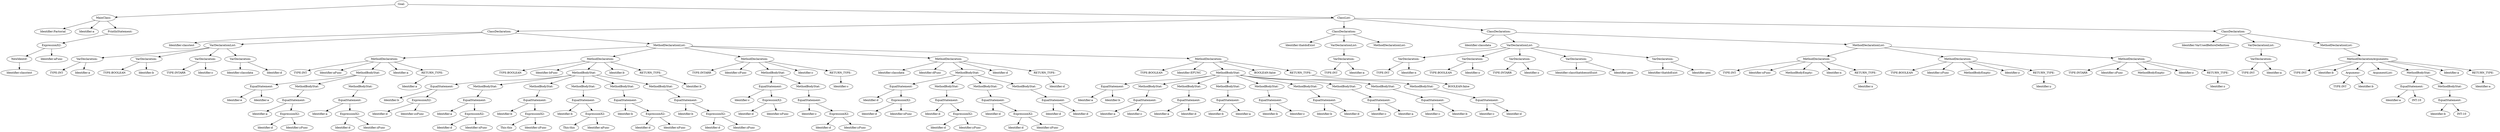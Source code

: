 digraph {
n0 [label="Goal:"];
n1 [label="MainClass:"];
n2 [label="Identifier:Factorial"];
n1 -> n2
n3 [label="Identifier:a"];
n1 -> n3
n4 [label="PrintlnStatement:"];
n5 [label="ExpressionX2:"];
n6 [label="NewIdentif:"];
n7 [label="Identifier:classtest"];
n6 -> n7
n5 -> n6
n8 [label="Identifier:aFunc"];
n5 -> n8
n4 -> n5
n1 -> n4
n0 -> n1
n9 [label="ClassList:"];
n10 [label="ClassDeclaration:"];
n11 [label="Identifier:classtest"];
n10 -> n11
n12 [label="VarDeclarationList:"];
n13 [label="VarDeclaration:"];
n14 [label="TYPE:INT"];
n13 -> n14
n15 [label="Identifier:a"];
n13 -> n15
n12 -> n13
n16 [label="VarDeclaration:"];
n17 [label="TYPE:BOOLEAN"];
n16 -> n17
n18 [label="Identifier:b"];
n16 -> n18
n12 -> n16
n19 [label="VarDeclaration:"];
n20 [label="TYPE:INTARR"];
n19 -> n20
n21 [label="Identifier:c"];
n19 -> n21
n12 -> n19
n22 [label="VarDeclaration:"];
n23 [label="Identifier:classdata"];
n22 -> n23
n24 [label="Identifier:d"];
n22 -> n24
n12 -> n22
n10 -> n12
n25 [label="MethodDeclarationList:"];
n26 [label="MethodDeclaration:"];
n27 [label="TYPE:INT"];
n26 -> n27
n28 [label="Identifier:aFunc"];
n26 -> n28
n29 [label="MethodBodyStat:"];
n30 [label="EqualStatement:"];
n31 [label="Identifier:e"];
n30 -> n31
n32 [label="Identifier:a"];
n30 -> n32
n29 -> n30
n33 [label="MethodBodyStat:"];
n34 [label="EqualStatement:"];
n35 [label="Identifier:a"];
n34 -> n35
n36 [label="ExpressionX2:"];
n37 [label="Identifier:d"];
n36 -> n37
n38 [label="Identifier:yFunc"];
n36 -> n38
n34 -> n36
n33 -> n34
n29 -> n33
n39 [label="MethodBodyStat:"];
n40 [label="EqualStatement:"];
n41 [label="Identifier:a"];
n40 -> n41
n42 [label="ExpressionX2:"];
n43 [label="Identifier:d"];
n42 -> n43
n44 [label="Identifier:zFunc"];
n42 -> n44
n40 -> n42
n39 -> n40
n29 -> n39
n26 -> n29
n45 [label="Identifier:a"];
n26 -> n45
n46 [label="RETURN_TYPE:"];
n47 [label="Identifier:a"];
n46 -> n47
n26 -> n46
n25 -> n26
n48 [label="MethodDeclaration:"];
n49 [label="TYPE:BOOLEAN"];
n48 -> n49
n50 [label="Identifier:bFunc"];
n48 -> n50
n51 [label="MethodBodyStat:"];
n52 [label="EqualStatement:"];
n53 [label="Identifier:b"];
n52 -> n53
n54 [label="ExpressionX2:"];
n55 [label="Identifier:d"];
n54 -> n55
n56 [label="Identifier:zzFunc"];
n54 -> n56
n52 -> n54
n51 -> n52
n57 [label="MethodBodyStat:"];
n58 [label="EqualStatement:"];
n59 [label="Identifier:a"];
n58 -> n59
n60 [label="ExpressionX2:"];
n61 [label="Identifier:d"];
n60 -> n61
n62 [label="Identifier:xFunc"];
n60 -> n62
n58 -> n60
n57 -> n58
n51 -> n57
n63 [label="MethodBodyStat:"];
n64 [label="EqualStatement:"];
n65 [label="Identifier:b"];
n64 -> n65
n66 [label="ExpressionX2:"];
n67 [label="This:this"];
n66 -> n67
n68 [label="Identifier:zFunc"];
n66 -> n68
n64 -> n66
n63 -> n64
n51 -> n63
n69 [label="MethodBodyStat:"];
n70 [label="EqualStatement:"];
n71 [label="Identifier:b"];
n70 -> n71
n72 [label="ExpressionX2:"];
n73 [label="This:this"];
n72 -> n73
n74 [label="Identifier:aFunc"];
n72 -> n74
n70 -> n72
n69 -> n70
n51 -> n69
n75 [label="MethodBodyStat:"];
n76 [label="EqualStatement:"];
n77 [label="Identifier:b"];
n76 -> n77
n78 [label="ExpressionX2:"];
n79 [label="Identifier:d"];
n78 -> n79
n80 [label="Identifier:xFunc"];
n78 -> n80
n76 -> n78
n75 -> n76
n51 -> n75
n81 [label="MethodBodyStat:"];
n82 [label="EqualStatement:"];
n83 [label="Identifier:b"];
n82 -> n83
n84 [label="ExpressionX2:"];
n85 [label="Identifier:d"];
n84 -> n85
n86 [label="Identifier:zFunc"];
n84 -> n86
n82 -> n84
n81 -> n82
n51 -> n81
n48 -> n51
n87 [label="Identifier:b"];
n48 -> n87
n88 [label="RETURN_TYPE:"];
n89 [label="Identifier:b"];
n88 -> n89
n48 -> n88
n25 -> n48
n90 [label="MethodDeclaration:"];
n91 [label="TYPE:INTARR"];
n90 -> n91
n92 [label="Identifier:cFunc"];
n90 -> n92
n93 [label="MethodBodyStat:"];
n94 [label="EqualStatement:"];
n95 [label="Identifier:c"];
n94 -> n95
n96 [label="ExpressionX2:"];
n97 [label="Identifier:d"];
n96 -> n97
n98 [label="Identifier:xFunc"];
n96 -> n98
n94 -> n96
n93 -> n94
n99 [label="MethodBodyStat:"];
n100 [label="EqualStatement:"];
n101 [label="Identifier:c"];
n100 -> n101
n102 [label="ExpressionX2:"];
n103 [label="Identifier:d"];
n102 -> n103
n104 [label="Identifier:yFunc"];
n102 -> n104
n100 -> n102
n99 -> n100
n93 -> n99
n90 -> n93
n105 [label="Identifier:c"];
n90 -> n105
n106 [label="RETURN_TYPE:"];
n107 [label="Identifier:c"];
n106 -> n107
n90 -> n106
n25 -> n90
n108 [label="MethodDeclaration:"];
n109 [label="Identifier:classdata"];
n108 -> n109
n110 [label="Identifier:dFunc"];
n108 -> n110
n111 [label="MethodBodyStat:"];
n112 [label="EqualStatement:"];
n113 [label="Identifier:d"];
n112 -> n113
n114 [label="ExpressionX2:"];
n115 [label="Identifier:d"];
n114 -> n115
n116 [label="Identifier:xFunc"];
n114 -> n116
n112 -> n114
n111 -> n112
n117 [label="MethodBodyStat:"];
n118 [label="EqualStatement:"];
n119 [label="Identifier:d"];
n118 -> n119
n120 [label="ExpressionX2:"];
n121 [label="Identifier:d"];
n120 -> n121
n122 [label="Identifier:yFunc"];
n120 -> n122
n118 -> n120
n117 -> n118
n111 -> n117
n123 [label="MethodBodyStat:"];
n124 [label="EqualStatement:"];
n125 [label="Identifier:d"];
n124 -> n125
n126 [label="ExpressionX2:"];
n127 [label="Identifier:d"];
n126 -> n127
n128 [label="Identifier:zFunc"];
n126 -> n128
n124 -> n126
n123 -> n124
n111 -> n123
n129 [label="MethodBodyStat:"];
n130 [label="EqualStatement:"];
n131 [label="Identifier:d"];
n130 -> n131
n132 [label="Identifier:d"];
n130 -> n132
n129 -> n130
n111 -> n129
n108 -> n111
n133 [label="Identifier:d"];
n108 -> n133
n134 [label="RETURN_TYPE:"];
n135 [label="Identifier:d"];
n134 -> n135
n108 -> n134
n25 -> n108
n136 [label="MethodDeclaration:"];
n137 [label="TYPE:BOOLEAN"];
n136 -> n137
n138 [label="Identifier:EFUNC"];
n136 -> n138
n139 [label="MethodBodyStat:"];
n140 [label="EqualStatement:"];
n141 [label="Identifier:a"];
n140 -> n141
n142 [label="Identifier:b"];
n140 -> n142
n139 -> n140
n143 [label="MethodBodyStat:"];
n144 [label="EqualStatement:"];
n145 [label="Identifier:a"];
n144 -> n145
n146 [label="Identifier:c"];
n144 -> n146
n143 -> n144
n139 -> n143
n147 [label="MethodBodyStat:"];
n148 [label="EqualStatement:"];
n149 [label="Identifier:a"];
n148 -> n149
n150 [label="Identifier:d"];
n148 -> n150
n147 -> n148
n139 -> n147
n151 [label="MethodBodyStat:"];
n152 [label="EqualStatement:"];
n153 [label="Identifier:b"];
n152 -> n153
n154 [label="Identifier:a"];
n152 -> n154
n151 -> n152
n139 -> n151
n155 [label="MethodBodyStat:"];
n156 [label="EqualStatement:"];
n157 [label="Identifier:b"];
n156 -> n157
n158 [label="Identifier:c"];
n156 -> n158
n155 -> n156
n139 -> n155
n159 [label="MethodBodyStat:"];
n160 [label="EqualStatement:"];
n161 [label="Identifier:b"];
n160 -> n161
n162 [label="Identifier:d"];
n160 -> n162
n159 -> n160
n139 -> n159
n163 [label="MethodBodyStat:"];
n164 [label="EqualStatement:"];
n165 [label="Identifier:c"];
n164 -> n165
n166 [label="Identifier:a"];
n164 -> n166
n163 -> n164
n139 -> n163
n167 [label="MethodBodyStat:"];
n168 [label="EqualStatement:"];
n169 [label="Identifier:c"];
n168 -> n169
n170 [label="Identifier:b"];
n168 -> n170
n167 -> n168
n139 -> n167
n171 [label="MethodBodyStat:"];
n172 [label="EqualStatement:"];
n173 [label="Identifier:c"];
n172 -> n173
n174 [label="Identifier:d"];
n172 -> n174
n171 -> n172
n139 -> n171
n136 -> n139
n175 [label="BOOLEAN:false"];
n136 -> n175
n176 [label="RETURN_TYPE:"];
n177 [label="BOOLEAN:false"];
n176 -> n177
n136 -> n176
n25 -> n136
n10 -> n25
n9 -> n10
n178 [label="ClassDeclaration:"];
n179 [label="Identifier:thatdoExist"];
n178 -> n179
n180 [label="VarDeclarationList:"];
n181 [label="VarDeclaration:"];
n182 [label="TYPE:INT"];
n181 -> n182
n183 [label="Identifier:a"];
n181 -> n183
n180 -> n181
n178 -> n180
n184 [label="MethodDeclarationList:"];
n178 -> n184
n9 -> n178
n185 [label="ClassDeclaration:"];
n186 [label="Identifier:classdata"];
n185 -> n186
n187 [label="VarDeclarationList:"];
n188 [label="VarDeclaration:"];
n189 [label="TYPE:INT"];
n188 -> n189
n190 [label="Identifier:x"];
n188 -> n190
n187 -> n188
n191 [label="VarDeclaration:"];
n192 [label="TYPE:BOOLEAN"];
n191 -> n192
n193 [label="Identifier:y"];
n191 -> n193
n187 -> n191
n194 [label="VarDeclaration:"];
n195 [label="TYPE:INTARR"];
n194 -> n195
n196 [label="Identifier:z"];
n194 -> n196
n187 -> n194
n197 [label="VarDeclaration:"];
n198 [label="Identifier:classthatdoesntExist"];
n197 -> n198
n199 [label="Identifier:pem"];
n197 -> n199
n187 -> n197
n200 [label="VarDeclaration:"];
n201 [label="Identifier:thatdoExist"];
n200 -> n201
n202 [label="Identifier:pen"];
n200 -> n202
n187 -> n200
n185 -> n187
n203 [label="MethodDeclarationList:"];
n204 [label="MethodDeclaration:"];
n205 [label="TYPE:INT"];
n204 -> n205
n206 [label="Identifier:xFunc"];
n204 -> n206
n207 [label="MethodBodyEmpty:"];
n204 -> n207
n208 [label="Identifier:x"];
n204 -> n208
n209 [label="RETURN_TYPE:"];
n210 [label="Identifier:x"];
n209 -> n210
n204 -> n209
n203 -> n204
n211 [label="MethodDeclaration:"];
n212 [label="TYPE:BOOLEAN"];
n211 -> n212
n213 [label="Identifier:yFunc"];
n211 -> n213
n214 [label="MethodBodyEmpty:"];
n211 -> n214
n215 [label="Identifier:y"];
n211 -> n215
n216 [label="RETURN_TYPE:"];
n217 [label="Identifier:y"];
n216 -> n217
n211 -> n216
n203 -> n211
n218 [label="MethodDeclaration:"];
n219 [label="TYPE:INTARR"];
n218 -> n219
n220 [label="Identifier:zFunc"];
n218 -> n220
n221 [label="MethodBodyEmpty:"];
n218 -> n221
n222 [label="Identifier:z"];
n218 -> n222
n223 [label="RETURN_TYPE:"];
n224 [label="Identifier:z"];
n223 -> n224
n218 -> n223
n203 -> n218
n185 -> n203
n9 -> n185
n225 [label="ClassDeclaration:"];
n226 [label="Identifier:VarUsedBeforeDefinition"];
n225 -> n226
n227 [label="VarDeclarationList:"];
n228 [label="VarDeclaration:"];
n229 [label="TYPE:INT"];
n228 -> n229
n230 [label="Identifier:a"];
n228 -> n230
n227 -> n228
n225 -> n227
n231 [label="MethodDeclarationList:"];
n232 [label="MethodDeclarationArguments:"];
n233 [label="TYPE:INT"];
n232 -> n233
n234 [label="Identifier:b"];
n232 -> n234
n235 [label="Argumenr:"];
n236 [label="TYPE:INT"];
n235 -> n236
n237 [label="Identifier:b"];
n235 -> n237
n232 -> n235
n238 [label="ArgumentList:"];
n232 -> n238
n239 [label="MethodBodyStat:"];
n240 [label="EqualStatement:"];
n241 [label="Identifier:a"];
n240 -> n241
n242 [label="INT:10"];
n240 -> n242
n239 -> n240
n243 [label="MethodBodyStat:"];
n244 [label="EqualStatement:"];
n245 [label="Identifier:b"];
n244 -> n245
n246 [label="INT:10"];
n244 -> n246
n243 -> n244
n239 -> n243
n232 -> n239
n247 [label="Identifier:a"];
n232 -> n247
n248 [label="RETURN_TYPE:"];
n249 [label="Identifier:a"];
n248 -> n249
n232 -> n248
n231 -> n232
n225 -> n231
n9 -> n225
n0 -> n9
}
